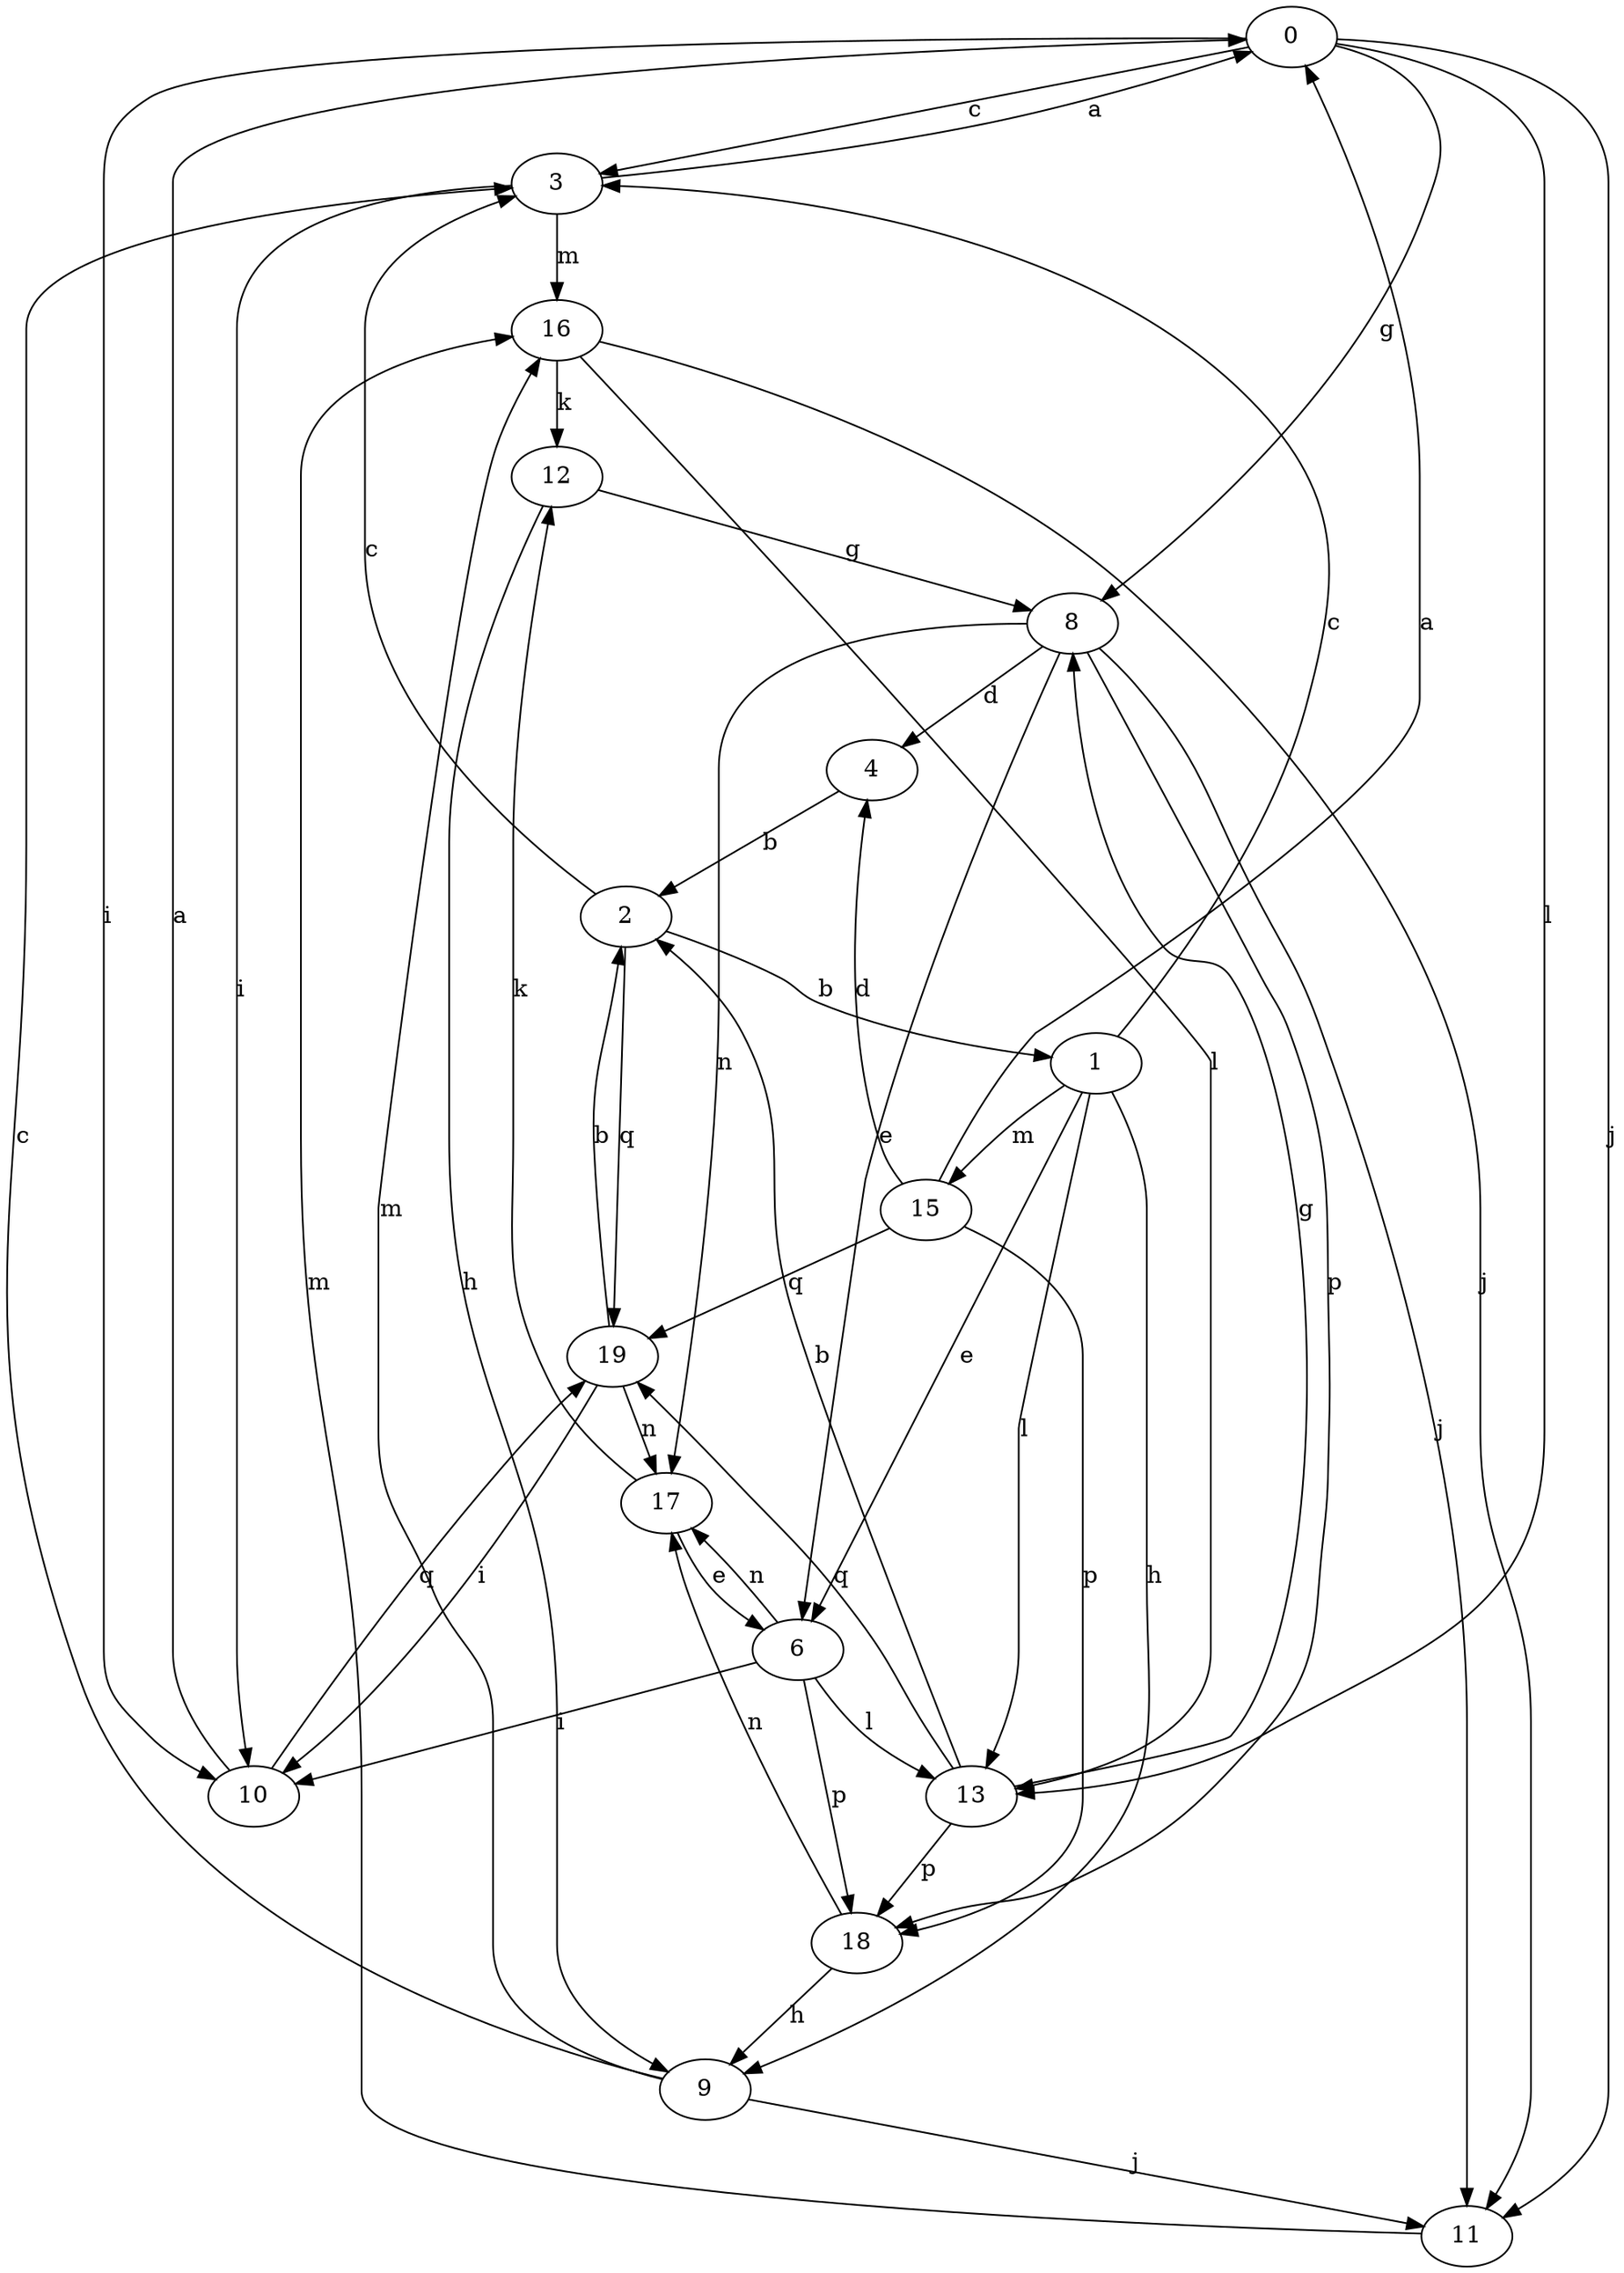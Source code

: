 strict digraph  {
0;
1;
2;
3;
4;
6;
8;
9;
10;
11;
12;
13;
15;
16;
17;
18;
19;
0 -> 3  [label=c];
0 -> 8  [label=g];
0 -> 10  [label=i];
0 -> 11  [label=j];
0 -> 13  [label=l];
1 -> 3  [label=c];
1 -> 6  [label=e];
1 -> 9  [label=h];
1 -> 13  [label=l];
1 -> 15  [label=m];
2 -> 1  [label=b];
2 -> 3  [label=c];
2 -> 19  [label=q];
3 -> 0  [label=a];
3 -> 10  [label=i];
3 -> 16  [label=m];
4 -> 2  [label=b];
6 -> 10  [label=i];
6 -> 13  [label=l];
6 -> 17  [label=n];
6 -> 18  [label=p];
8 -> 4  [label=d];
8 -> 6  [label=e];
8 -> 11  [label=j];
8 -> 17  [label=n];
8 -> 18  [label=p];
9 -> 3  [label=c];
9 -> 11  [label=j];
9 -> 16  [label=m];
10 -> 0  [label=a];
10 -> 19  [label=q];
11 -> 16  [label=m];
12 -> 8  [label=g];
12 -> 9  [label=h];
13 -> 2  [label=b];
13 -> 8  [label=g];
13 -> 18  [label=p];
13 -> 19  [label=q];
15 -> 0  [label=a];
15 -> 4  [label=d];
15 -> 18  [label=p];
15 -> 19  [label=q];
16 -> 11  [label=j];
16 -> 12  [label=k];
16 -> 13  [label=l];
17 -> 6  [label=e];
17 -> 12  [label=k];
18 -> 9  [label=h];
18 -> 17  [label=n];
19 -> 2  [label=b];
19 -> 10  [label=i];
19 -> 17  [label=n];
}
